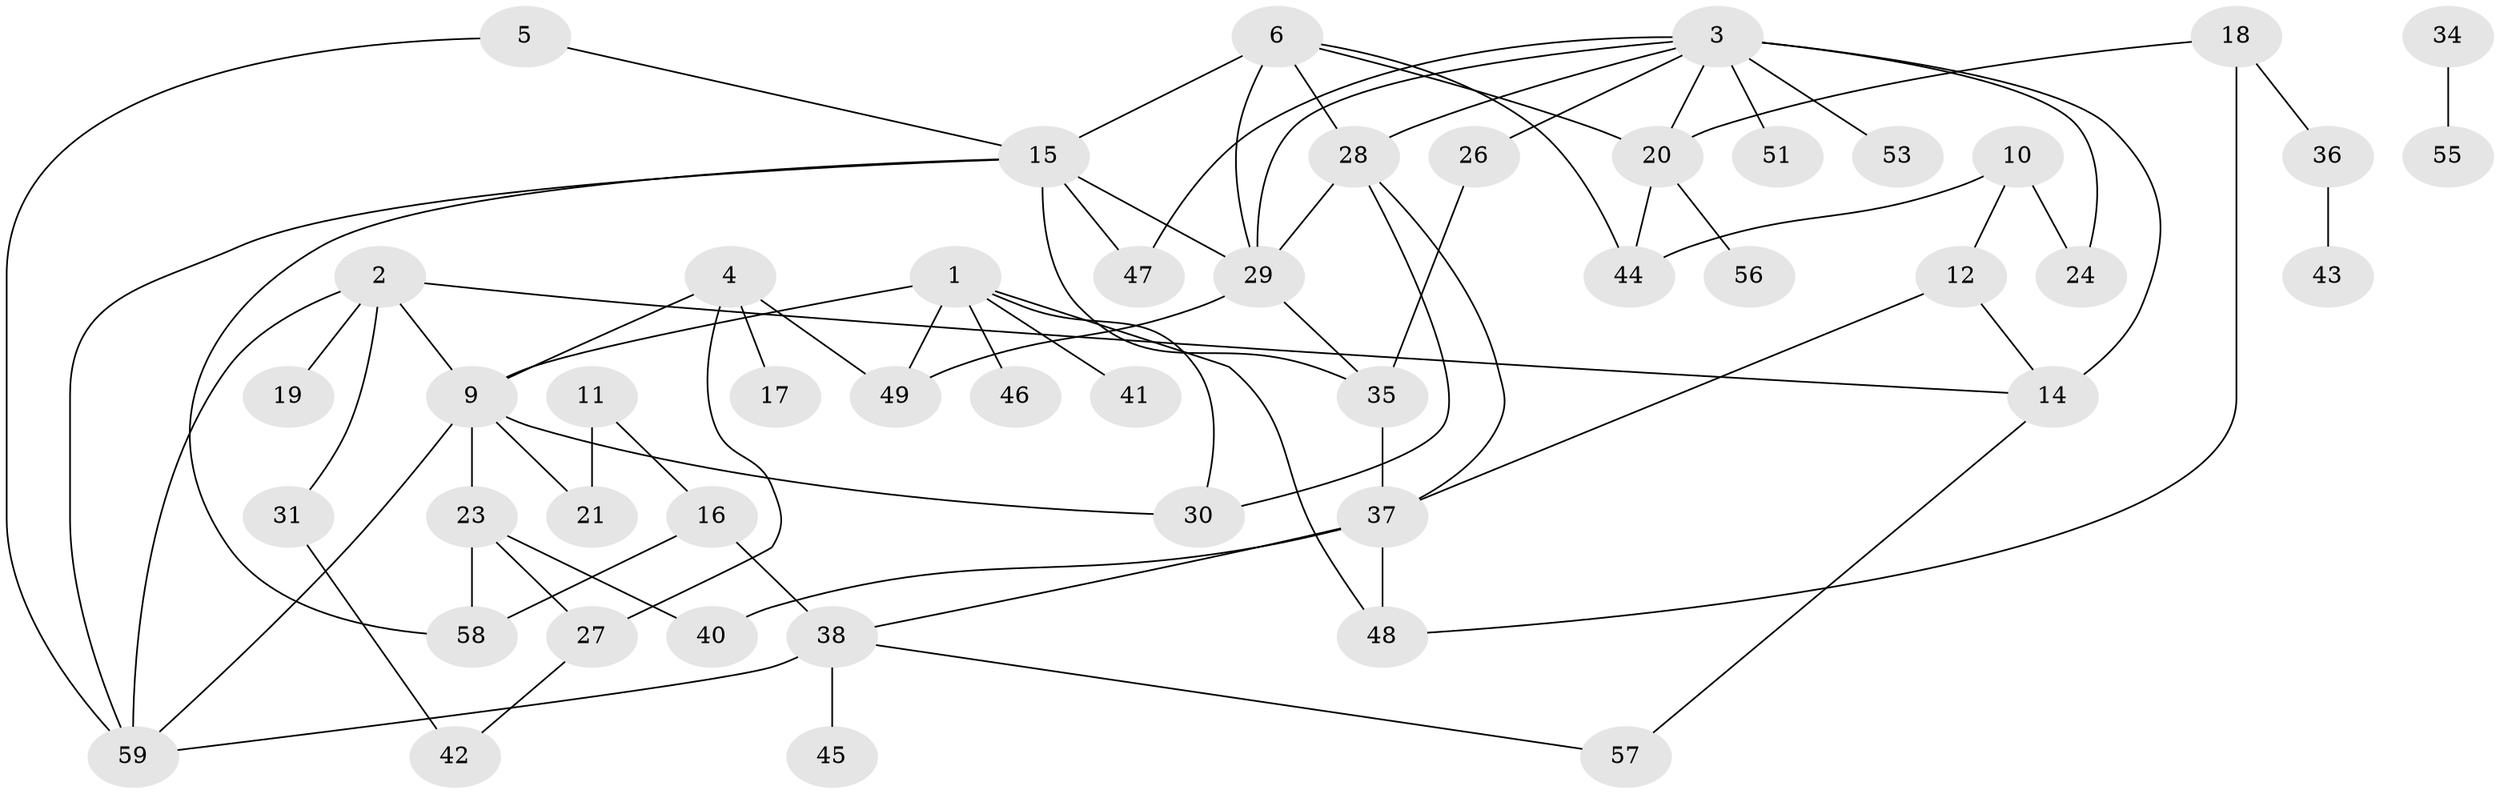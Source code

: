 // original degree distribution, {3: 0.17796610169491525, 2: 0.3305084745762712, 1: 0.2033898305084746, 0: 0.0847457627118644, 4: 0.11016949152542373, 5: 0.05084745762711865, 6: 0.025423728813559324, 8: 0.00847457627118644, 7: 0.00847457627118644}
// Generated by graph-tools (version 1.1) at 2025/33/03/09/25 02:33:28]
// undirected, 48 vertices, 75 edges
graph export_dot {
graph [start="1"]
  node [color=gray90,style=filled];
  1;
  2;
  3;
  4;
  5;
  6;
  9;
  10;
  11;
  12;
  14;
  15;
  16;
  17;
  18;
  19;
  20;
  21;
  23;
  24;
  26;
  27;
  28;
  29;
  30;
  31;
  34;
  35;
  36;
  37;
  38;
  40;
  41;
  42;
  43;
  44;
  45;
  46;
  47;
  48;
  49;
  51;
  53;
  55;
  56;
  57;
  58;
  59;
  1 -- 9 [weight=1.0];
  1 -- 30 [weight=1.0];
  1 -- 41 [weight=2.0];
  1 -- 46 [weight=1.0];
  1 -- 48 [weight=1.0];
  1 -- 49 [weight=1.0];
  2 -- 9 [weight=1.0];
  2 -- 14 [weight=1.0];
  2 -- 19 [weight=1.0];
  2 -- 31 [weight=1.0];
  2 -- 59 [weight=1.0];
  3 -- 14 [weight=1.0];
  3 -- 20 [weight=1.0];
  3 -- 24 [weight=2.0];
  3 -- 26 [weight=1.0];
  3 -- 28 [weight=1.0];
  3 -- 29 [weight=1.0];
  3 -- 47 [weight=1.0];
  3 -- 51 [weight=1.0];
  3 -- 53 [weight=1.0];
  4 -- 9 [weight=1.0];
  4 -- 17 [weight=1.0];
  4 -- 27 [weight=1.0];
  4 -- 49 [weight=1.0];
  5 -- 15 [weight=1.0];
  5 -- 59 [weight=1.0];
  6 -- 15 [weight=1.0];
  6 -- 20 [weight=1.0];
  6 -- 28 [weight=1.0];
  6 -- 29 [weight=2.0];
  6 -- 44 [weight=1.0];
  9 -- 21 [weight=1.0];
  9 -- 23 [weight=1.0];
  9 -- 30 [weight=1.0];
  9 -- 59 [weight=1.0];
  10 -- 12 [weight=1.0];
  10 -- 24 [weight=1.0];
  10 -- 44 [weight=1.0];
  11 -- 16 [weight=1.0];
  11 -- 21 [weight=1.0];
  12 -- 14 [weight=1.0];
  12 -- 37 [weight=1.0];
  14 -- 57 [weight=1.0];
  15 -- 29 [weight=1.0];
  15 -- 35 [weight=1.0];
  15 -- 47 [weight=1.0];
  15 -- 58 [weight=1.0];
  15 -- 59 [weight=1.0];
  16 -- 38 [weight=2.0];
  16 -- 58 [weight=1.0];
  18 -- 20 [weight=1.0];
  18 -- 36 [weight=1.0];
  18 -- 48 [weight=1.0];
  20 -- 44 [weight=1.0];
  20 -- 56 [weight=2.0];
  23 -- 27 [weight=1.0];
  23 -- 40 [weight=1.0];
  23 -- 58 [weight=1.0];
  26 -- 35 [weight=1.0];
  27 -- 42 [weight=1.0];
  28 -- 29 [weight=1.0];
  28 -- 30 [weight=1.0];
  28 -- 37 [weight=1.0];
  29 -- 35 [weight=1.0];
  29 -- 49 [weight=1.0];
  31 -- 42 [weight=1.0];
  34 -- 55 [weight=1.0];
  35 -- 37 [weight=1.0];
  36 -- 43 [weight=1.0];
  37 -- 38 [weight=1.0];
  37 -- 40 [weight=1.0];
  37 -- 48 [weight=1.0];
  38 -- 45 [weight=1.0];
  38 -- 57 [weight=1.0];
  38 -- 59 [weight=1.0];
}
